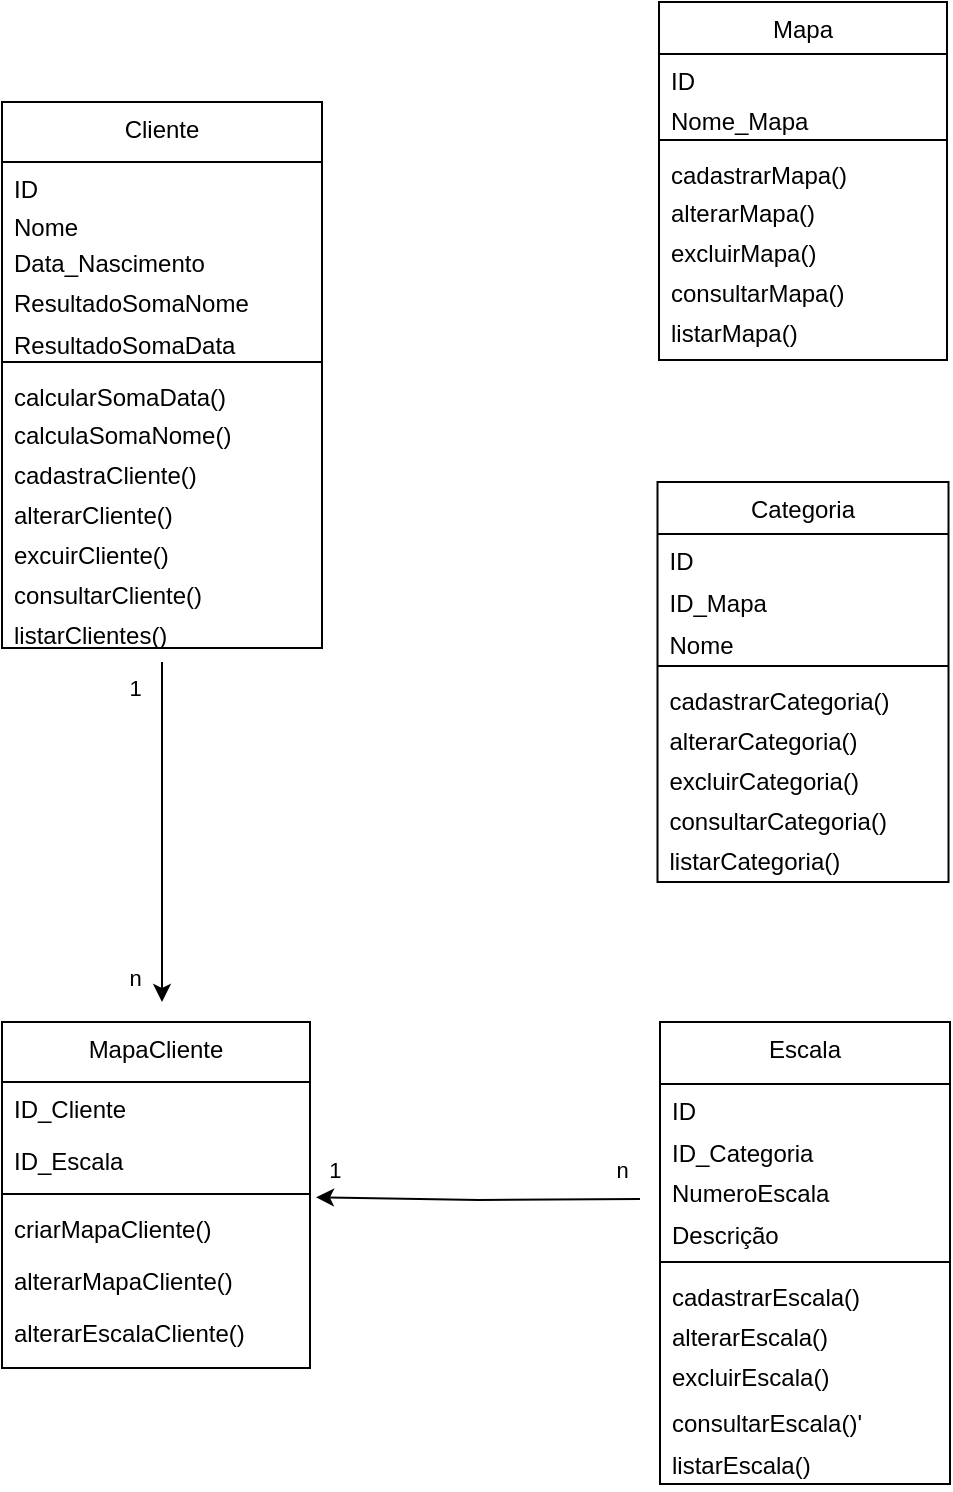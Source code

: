 <mxfile version="24.2.5" type="device">
  <diagram id="C5RBs43oDa-KdzZeNtuy" name="Page-1">
    <mxGraphModel dx="940" dy="495" grid="1" gridSize="10" guides="1" tooltips="1" connect="1" arrows="1" fold="1" page="1" pageScale="1" pageWidth="827" pageHeight="1169" math="0" shadow="0">
      <root>
        <mxCell id="WIyWlLk6GJQsqaUBKTNV-0" />
        <mxCell id="WIyWlLk6GJQsqaUBKTNV-1" parent="WIyWlLk6GJQsqaUBKTNV-0" />
        <mxCell id="pX2ytGnXNiyTnZfEMNxl-1" value="&lt;div align=&quot;left&quot;&gt;&lt;br&gt;&lt;/div&gt;&lt;div align=&quot;left&quot;&gt;1&amp;nbsp; &amp;nbsp;&amp;nbsp;&amp;nbsp;&amp;nbsp;&amp;nbsp; &lt;br&gt;&lt;/div&gt;&lt;div align=&quot;left&quot;&gt;&lt;br&gt;&lt;/div&gt;&lt;div align=&quot;left&quot;&gt;&lt;br&gt;&lt;/div&gt;&lt;div align=&quot;left&quot;&gt;&lt;br&gt;&lt;/div&gt;&lt;div align=&quot;left&quot;&gt;&lt;br&gt;&lt;/div&gt;&lt;div align=&quot;left&quot;&gt;&lt;br&gt;&lt;/div&gt;&lt;div align=&quot;left&quot;&gt;&lt;br&gt;&lt;/div&gt;&lt;div align=&quot;left&quot;&gt;&lt;br&gt;&lt;/div&gt;&lt;div align=&quot;left&quot;&gt;&lt;br&gt;&lt;/div&gt;&lt;div align=&quot;left&quot;&gt;&lt;br&gt;&lt;/div&gt;&lt;div align=&quot;left&quot;&gt;&lt;br&gt;&lt;/div&gt;&lt;div align=&quot;left&quot;&gt;n&amp;nbsp;&amp;nbsp;&amp;nbsp; &amp;nbsp; &amp;nbsp;&amp;nbsp;&amp;nbsp; &lt;br&gt;&lt;/div&gt;&amp;nbsp; " style="edgeStyle=orthogonalEdgeStyle;rounded=0;orthogonalLoop=1;jettySize=auto;html=1;exitX=0.5;exitY=1;exitDx=0;exitDy=0;labelBackgroundColor=none;fontColor=default;" parent="WIyWlLk6GJQsqaUBKTNV-1" edge="1">
          <mxGeometry x="0.007" relative="1" as="geometry">
            <mxPoint x="250" y="420" as="sourcePoint" />
            <mxPoint x="250" y="590" as="targetPoint" />
            <mxPoint as="offset" />
          </mxGeometry>
        </mxCell>
        <mxCell id="zkfFHV4jXpPFQw0GAbJ--0" value="Cliente&#xa;" style="swimlane;fontStyle=0;align=center;verticalAlign=top;childLayout=stackLayout;horizontal=1;startSize=30;horizontalStack=0;resizeParent=1;resizeLast=0;collapsible=1;marginBottom=0;rounded=0;shadow=0;strokeWidth=1;labelBackgroundColor=none;" parent="WIyWlLk6GJQsqaUBKTNV-1" vertex="1">
          <mxGeometry x="170" y="140" width="160" height="273" as="geometry">
            <mxRectangle x="230" y="140" width="160" height="26" as="alternateBounds" />
          </mxGeometry>
        </mxCell>
        <mxCell id="zkfFHV4jXpPFQw0GAbJ--1" value="ID" style="text;align=left;verticalAlign=top;spacingLeft=4;spacingRight=4;overflow=hidden;rotatable=0;points=[[0,0.5],[1,0.5]];portConstraint=eastwest;labelBackgroundColor=none;" parent="zkfFHV4jXpPFQw0GAbJ--0" vertex="1">
          <mxGeometry y="30" width="160" height="19" as="geometry" />
        </mxCell>
        <mxCell id="zkfFHV4jXpPFQw0GAbJ--2" value="Nome" style="text;align=left;verticalAlign=top;spacingLeft=4;spacingRight=4;overflow=hidden;rotatable=0;points=[[0,0.5],[1,0.5]];portConstraint=eastwest;rounded=0;shadow=0;html=0;labelBackgroundColor=none;" parent="zkfFHV4jXpPFQw0GAbJ--0" vertex="1">
          <mxGeometry y="49" width="160" height="18" as="geometry" />
        </mxCell>
        <mxCell id="zkfFHV4jXpPFQw0GAbJ--3" value="Data_Nascimento" style="text;align=left;verticalAlign=top;spacingLeft=4;spacingRight=4;overflow=hidden;rotatable=0;points=[[0,0.5],[1,0.5]];portConstraint=eastwest;rounded=0;shadow=0;html=0;labelBackgroundColor=none;" parent="zkfFHV4jXpPFQw0GAbJ--0" vertex="1">
          <mxGeometry y="67" width="160" height="20" as="geometry" />
        </mxCell>
        <mxCell id="6yD1eipwIXcD2cT2_Vt0-4" value="ResultadoSomaNome&#xa;" style="text;align=left;verticalAlign=top;spacingLeft=4;spacingRight=4;overflow=hidden;rotatable=0;points=[[0,0.5],[1,0.5]];portConstraint=eastwest;rounded=0;shadow=0;html=0;labelBackgroundColor=none;" parent="zkfFHV4jXpPFQw0GAbJ--0" vertex="1">
          <mxGeometry y="87" width="160" height="21" as="geometry" />
        </mxCell>
        <mxCell id="6yD1eipwIXcD2cT2_Vt0-5" value="ResultadoSomaData" style="text;align=left;verticalAlign=top;spacingLeft=4;spacingRight=4;overflow=hidden;rotatable=0;points=[[0,0.5],[1,0.5]];portConstraint=eastwest;rounded=0;shadow=0;html=0;labelBackgroundColor=none;" parent="zkfFHV4jXpPFQw0GAbJ--0" vertex="1">
          <mxGeometry y="108" width="160" height="18" as="geometry" />
        </mxCell>
        <mxCell id="zkfFHV4jXpPFQw0GAbJ--4" value="" style="line;html=1;strokeWidth=1;align=left;verticalAlign=middle;spacingTop=-1;spacingLeft=3;spacingRight=3;rotatable=0;labelPosition=right;points=[];portConstraint=eastwest;labelBackgroundColor=none;" parent="zkfFHV4jXpPFQw0GAbJ--0" vertex="1">
          <mxGeometry y="126" width="160" height="8" as="geometry" />
        </mxCell>
        <mxCell id="zkfFHV4jXpPFQw0GAbJ--5" value="calcularSomaData()&#xa;&#xa;&#xa;" style="text;align=left;verticalAlign=top;spacingLeft=4;spacingRight=4;overflow=hidden;rotatable=0;points=[[0,0.5],[1,0.5]];portConstraint=eastwest;labelBackgroundColor=none;" parent="zkfFHV4jXpPFQw0GAbJ--0" vertex="1">
          <mxGeometry y="134" width="160" height="19" as="geometry" />
        </mxCell>
        <mxCell id="-ab0ey44-m6u91hboCni-17" value="calculaSomaNome()&#xa;&#xa;&#xa;" style="text;align=left;verticalAlign=top;spacingLeft=4;spacingRight=4;overflow=hidden;rotatable=0;points=[[0,0.5],[1,0.5]];portConstraint=eastwest;labelBackgroundColor=none;" vertex="1" parent="zkfFHV4jXpPFQw0GAbJ--0">
          <mxGeometry y="153" width="160" height="20" as="geometry" />
        </mxCell>
        <mxCell id="-ab0ey44-m6u91hboCni-18" value="cadastraCliente()&#xa;" style="text;align=left;verticalAlign=top;spacingLeft=4;spacingRight=4;overflow=hidden;rotatable=0;points=[[0,0.5],[1,0.5]];portConstraint=eastwest;labelBackgroundColor=none;" vertex="1" parent="zkfFHV4jXpPFQw0GAbJ--0">
          <mxGeometry y="173" width="160" height="20" as="geometry" />
        </mxCell>
        <mxCell id="-ab0ey44-m6u91hboCni-20" value="alterarCliente()&#xa;&#xa;&#xa;" style="text;align=left;verticalAlign=top;spacingLeft=4;spacingRight=4;overflow=hidden;rotatable=0;points=[[0,0.5],[1,0.5]];portConstraint=eastwest;labelBackgroundColor=none;" vertex="1" parent="zkfFHV4jXpPFQw0GAbJ--0">
          <mxGeometry y="193" width="160" height="20" as="geometry" />
        </mxCell>
        <mxCell id="-ab0ey44-m6u91hboCni-19" value="excuirCliente()&#xa;&#xa;&#xa;" style="text;align=left;verticalAlign=top;spacingLeft=4;spacingRight=4;overflow=hidden;rotatable=0;points=[[0,0.5],[1,0.5]];portConstraint=eastwest;labelBackgroundColor=none;" vertex="1" parent="zkfFHV4jXpPFQw0GAbJ--0">
          <mxGeometry y="213" width="160" height="20" as="geometry" />
        </mxCell>
        <mxCell id="-ab0ey44-m6u91hboCni-21" value="consultarCliente()&#xa;&#xa;&#xa;" style="text;align=left;verticalAlign=top;spacingLeft=4;spacingRight=4;overflow=hidden;rotatable=0;points=[[0,0.5],[1,0.5]];portConstraint=eastwest;labelBackgroundColor=none;" vertex="1" parent="zkfFHV4jXpPFQw0GAbJ--0">
          <mxGeometry y="233" width="160" height="20" as="geometry" />
        </mxCell>
        <mxCell id="-ab0ey44-m6u91hboCni-22" value="listarClientes()&#xa;&#xa;&#xa;" style="text;align=left;verticalAlign=top;spacingLeft=4;spacingRight=4;overflow=hidden;rotatable=0;points=[[0,0.5],[1,0.5]];portConstraint=eastwest;labelBackgroundColor=none;" vertex="1" parent="zkfFHV4jXpPFQw0GAbJ--0">
          <mxGeometry y="253" width="160" height="20" as="geometry" />
        </mxCell>
        <mxCell id="zkfFHV4jXpPFQw0GAbJ--13" value="Mapa" style="swimlane;fontStyle=0;align=center;verticalAlign=top;childLayout=stackLayout;horizontal=1;startSize=26;horizontalStack=0;resizeParent=1;resizeLast=0;collapsible=1;marginBottom=0;rounded=0;shadow=0;strokeWidth=1;labelBackgroundColor=none;" parent="WIyWlLk6GJQsqaUBKTNV-1" vertex="1">
          <mxGeometry x="498.5" y="90" width="144" height="179" as="geometry">
            <mxRectangle x="340" y="380" width="170" height="26" as="alternateBounds" />
          </mxGeometry>
        </mxCell>
        <mxCell id="6yD1eipwIXcD2cT2_Vt0-22" value="ID" style="text;align=left;verticalAlign=top;spacingLeft=4;spacingRight=4;overflow=hidden;rotatable=0;points=[[0,0.5],[1,0.5]];portConstraint=eastwest;labelBackgroundColor=none;" parent="zkfFHV4jXpPFQw0GAbJ--13" vertex="1">
          <mxGeometry y="26" width="144" height="20" as="geometry" />
        </mxCell>
        <mxCell id="zkfFHV4jXpPFQw0GAbJ--14" value="Nome_Mapa" style="text;align=left;verticalAlign=top;spacingLeft=4;spacingRight=4;overflow=hidden;rotatable=0;points=[[0,0.5],[1,0.5]];portConstraint=eastwest;labelBackgroundColor=none;" parent="zkfFHV4jXpPFQw0GAbJ--13" vertex="1">
          <mxGeometry y="46" width="144" height="19" as="geometry" />
        </mxCell>
        <mxCell id="zkfFHV4jXpPFQw0GAbJ--15" value="" style="line;html=1;strokeWidth=1;align=left;verticalAlign=middle;spacingTop=-1;spacingLeft=3;spacingRight=3;rotatable=0;labelPosition=right;points=[];portConstraint=eastwest;labelBackgroundColor=none;" parent="zkfFHV4jXpPFQw0GAbJ--13" vertex="1">
          <mxGeometry y="65" width="144" height="8" as="geometry" />
        </mxCell>
        <mxCell id="-ab0ey44-m6u91hboCni-52" value="cadastrarMapa()" style="text;align=left;verticalAlign=top;spacingLeft=4;spacingRight=4;overflow=hidden;rotatable=0;points=[[0,0.5],[1,0.5]];portConstraint=eastwest;labelBackgroundColor=none;" vertex="1" parent="zkfFHV4jXpPFQw0GAbJ--13">
          <mxGeometry y="73" width="144" height="19" as="geometry" />
        </mxCell>
        <mxCell id="-ab0ey44-m6u91hboCni-53" value="alterarMapa()" style="text;align=left;verticalAlign=top;spacingLeft=4;spacingRight=4;overflow=hidden;rotatable=0;points=[[0,0.5],[1,0.5]];portConstraint=eastwest;labelBackgroundColor=none;" vertex="1" parent="zkfFHV4jXpPFQw0GAbJ--13">
          <mxGeometry y="92" width="144" height="20" as="geometry" />
        </mxCell>
        <mxCell id="-ab0ey44-m6u91hboCni-54" value="excluirMapa()" style="text;align=left;verticalAlign=top;spacingLeft=4;spacingRight=4;overflow=hidden;rotatable=0;points=[[0,0.5],[1,0.5]];portConstraint=eastwest;labelBackgroundColor=none;" vertex="1" parent="zkfFHV4jXpPFQw0GAbJ--13">
          <mxGeometry y="112" width="144" height="20" as="geometry" />
        </mxCell>
        <mxCell id="-ab0ey44-m6u91hboCni-55" value="consultarMapa()" style="text;align=left;verticalAlign=top;spacingLeft=4;spacingRight=4;overflow=hidden;rotatable=0;points=[[0,0.5],[1,0.5]];portConstraint=eastwest;labelBackgroundColor=none;" vertex="1" parent="zkfFHV4jXpPFQw0GAbJ--13">
          <mxGeometry y="132" width="144" height="20" as="geometry" />
        </mxCell>
        <mxCell id="-ab0ey44-m6u91hboCni-56" value="listarMapa()" style="text;align=left;verticalAlign=top;spacingLeft=4;spacingRight=4;overflow=hidden;rotatable=0;points=[[0,0.5],[1,0.5]];portConstraint=eastwest;labelBackgroundColor=none;" vertex="1" parent="zkfFHV4jXpPFQw0GAbJ--13">
          <mxGeometry y="152" width="144" height="20" as="geometry" />
        </mxCell>
        <mxCell id="zkfFHV4jXpPFQw0GAbJ--17" value="Categoria" style="swimlane;fontStyle=0;align=center;verticalAlign=top;childLayout=stackLayout;horizontal=1;startSize=26;horizontalStack=0;resizeParent=1;resizeLast=0;collapsible=1;marginBottom=0;rounded=0;shadow=0;strokeWidth=1;labelBackgroundColor=none;" parent="WIyWlLk6GJQsqaUBKTNV-1" vertex="1">
          <mxGeometry x="497.75" y="330" width="145.5" height="200" as="geometry">
            <mxRectangle x="550" y="140" width="160" height="26" as="alternateBounds" />
          </mxGeometry>
        </mxCell>
        <mxCell id="zkfFHV4jXpPFQw0GAbJ--18" value="ID" style="text;align=left;verticalAlign=top;spacingLeft=4;spacingRight=4;overflow=hidden;rotatable=0;points=[[0,0.5],[1,0.5]];portConstraint=eastwest;labelBackgroundColor=none;" parent="zkfFHV4jXpPFQw0GAbJ--17" vertex="1">
          <mxGeometry y="26" width="145.5" height="21" as="geometry" />
        </mxCell>
        <mxCell id="zkfFHV4jXpPFQw0GAbJ--19" value="ID_Mapa" style="text;align=left;verticalAlign=top;spacingLeft=4;spacingRight=4;overflow=hidden;rotatable=0;points=[[0,0.5],[1,0.5]];portConstraint=eastwest;rounded=0;shadow=0;html=0;labelBackgroundColor=none;" parent="zkfFHV4jXpPFQw0GAbJ--17" vertex="1">
          <mxGeometry y="47" width="145.5" height="21" as="geometry" />
        </mxCell>
        <mxCell id="zkfFHV4jXpPFQw0GAbJ--20" value="Nome" style="text;align=left;verticalAlign=top;spacingLeft=4;spacingRight=4;overflow=hidden;rotatable=0;points=[[0,0.5],[1,0.5]];portConstraint=eastwest;rounded=0;shadow=0;html=0;labelBackgroundColor=none;" parent="zkfFHV4jXpPFQw0GAbJ--17" vertex="1">
          <mxGeometry y="68" width="145.5" height="20" as="geometry" />
        </mxCell>
        <mxCell id="zkfFHV4jXpPFQw0GAbJ--23" value="" style="line;html=1;strokeWidth=1;align=left;verticalAlign=middle;spacingTop=-1;spacingLeft=3;spacingRight=3;rotatable=0;labelPosition=right;points=[];portConstraint=eastwest;labelBackgroundColor=none;" parent="zkfFHV4jXpPFQw0GAbJ--17" vertex="1">
          <mxGeometry y="88" width="145.5" height="8" as="geometry" />
        </mxCell>
        <mxCell id="-ab0ey44-m6u91hboCni-46" value="cadastrarCategoria()" style="text;align=left;verticalAlign=top;spacingLeft=4;spacingRight=4;overflow=hidden;rotatable=0;points=[[0,0.5],[1,0.5]];portConstraint=eastwest;labelBackgroundColor=none;" vertex="1" parent="zkfFHV4jXpPFQw0GAbJ--17">
          <mxGeometry y="96" width="145.5" height="20" as="geometry" />
        </mxCell>
        <mxCell id="-ab0ey44-m6u91hboCni-47" value="alterarCategoria()" style="text;align=left;verticalAlign=top;spacingLeft=4;spacingRight=4;overflow=hidden;rotatable=0;points=[[0,0.5],[1,0.5]];portConstraint=eastwest;labelBackgroundColor=none;" vertex="1" parent="zkfFHV4jXpPFQw0GAbJ--17">
          <mxGeometry y="116" width="145.5" height="20" as="geometry" />
        </mxCell>
        <mxCell id="-ab0ey44-m6u91hboCni-48" value="excluirCategoria()" style="text;align=left;verticalAlign=top;spacingLeft=4;spacingRight=4;overflow=hidden;rotatable=0;points=[[0,0.5],[1,0.5]];portConstraint=eastwest;labelBackgroundColor=none;" vertex="1" parent="zkfFHV4jXpPFQw0GAbJ--17">
          <mxGeometry y="136" width="145.5" height="20" as="geometry" />
        </mxCell>
        <mxCell id="-ab0ey44-m6u91hboCni-49" value="consultarCategoria()" style="text;align=left;verticalAlign=top;spacingLeft=4;spacingRight=4;overflow=hidden;rotatable=0;points=[[0,0.5],[1,0.5]];portConstraint=eastwest;labelBackgroundColor=none;" vertex="1" parent="zkfFHV4jXpPFQw0GAbJ--17">
          <mxGeometry y="156" width="145.5" height="20" as="geometry" />
        </mxCell>
        <mxCell id="-ab0ey44-m6u91hboCni-50" value="listarCategoria()" style="text;align=left;verticalAlign=top;spacingLeft=4;spacingRight=4;overflow=hidden;rotatable=0;points=[[0,0.5],[1,0.5]];portConstraint=eastwest;labelBackgroundColor=none;" vertex="1" parent="zkfFHV4jXpPFQw0GAbJ--17">
          <mxGeometry y="176" width="145.5" height="19" as="geometry" />
        </mxCell>
        <mxCell id="6yD1eipwIXcD2cT2_Vt0-7" value="MapaCliente" style="swimlane;fontStyle=0;align=center;verticalAlign=top;childLayout=stackLayout;horizontal=1;startSize=30;horizontalStack=0;resizeParent=1;resizeLast=0;collapsible=1;marginBottom=0;rounded=0;shadow=0;strokeWidth=1;labelBackgroundColor=none;" parent="WIyWlLk6GJQsqaUBKTNV-1" vertex="1">
          <mxGeometry x="170" y="600" width="154" height="173" as="geometry">
            <mxRectangle x="230" y="140" width="160" height="26" as="alternateBounds" />
          </mxGeometry>
        </mxCell>
        <mxCell id="6yD1eipwIXcD2cT2_Vt0-8" value="ID_Cliente" style="text;align=left;verticalAlign=top;spacingLeft=4;spacingRight=4;overflow=hidden;rotatable=0;points=[[0,0.5],[1,0.5]];portConstraint=eastwest;labelBackgroundColor=none;" parent="6yD1eipwIXcD2cT2_Vt0-7" vertex="1">
          <mxGeometry y="30" width="154" height="26" as="geometry" />
        </mxCell>
        <mxCell id="6yD1eipwIXcD2cT2_Vt0-9" value="ID_Escala&#xa;" style="text;align=left;verticalAlign=top;spacingLeft=4;spacingRight=4;overflow=hidden;rotatable=0;points=[[0,0.5],[1,0.5]];portConstraint=eastwest;rounded=0;shadow=0;html=0;labelBackgroundColor=none;" parent="6yD1eipwIXcD2cT2_Vt0-7" vertex="1">
          <mxGeometry y="56" width="154" height="26" as="geometry" />
        </mxCell>
        <mxCell id="6yD1eipwIXcD2cT2_Vt0-13" value="" style="line;html=1;strokeWidth=1;align=left;verticalAlign=middle;spacingTop=-1;spacingLeft=3;spacingRight=3;rotatable=0;labelPosition=right;points=[];portConstraint=eastwest;labelBackgroundColor=none;" parent="6yD1eipwIXcD2cT2_Vt0-7" vertex="1">
          <mxGeometry y="82" width="154" height="8" as="geometry" />
        </mxCell>
        <mxCell id="-ab0ey44-m6u91hboCni-23" value="criarMapaCliente()" style="text;align=left;verticalAlign=top;spacingLeft=4;spacingRight=4;overflow=hidden;rotatable=0;points=[[0,0.5],[1,0.5]];portConstraint=eastwest;rounded=0;shadow=0;html=0;labelBackgroundColor=none;" vertex="1" parent="6yD1eipwIXcD2cT2_Vt0-7">
          <mxGeometry y="90" width="154" height="26" as="geometry" />
        </mxCell>
        <mxCell id="-ab0ey44-m6u91hboCni-25" value="alterarMapaCliente()" style="text;align=left;verticalAlign=top;spacingLeft=4;spacingRight=4;overflow=hidden;rotatable=0;points=[[0,0.5],[1,0.5]];portConstraint=eastwest;rounded=0;shadow=0;html=0;labelBackgroundColor=none;" vertex="1" parent="6yD1eipwIXcD2cT2_Vt0-7">
          <mxGeometry y="116" width="154" height="26" as="geometry" />
        </mxCell>
        <mxCell id="-ab0ey44-m6u91hboCni-27" value="alterarEscalaCliente()" style="text;align=left;verticalAlign=top;spacingLeft=4;spacingRight=4;overflow=hidden;rotatable=0;points=[[0,0.5],[1,0.5]];portConstraint=eastwest;rounded=0;shadow=0;html=0;labelBackgroundColor=none;" vertex="1" parent="6yD1eipwIXcD2cT2_Vt0-7">
          <mxGeometry y="142" width="154" height="26" as="geometry" />
        </mxCell>
        <mxCell id="6yD1eipwIXcD2cT2_Vt0-23" value="Escala" style="swimlane;fontStyle=0;align=center;verticalAlign=top;childLayout=stackLayout;horizontal=1;startSize=31;horizontalStack=0;resizeParent=1;resizeLast=0;collapsible=1;marginBottom=0;rounded=0;shadow=0;strokeWidth=1;labelBackgroundColor=none;" parent="WIyWlLk6GJQsqaUBKTNV-1" vertex="1">
          <mxGeometry x="499" y="600" width="145" height="231" as="geometry">
            <mxRectangle x="500" y="360" width="160" height="26" as="alternateBounds" />
          </mxGeometry>
        </mxCell>
        <mxCell id="6yD1eipwIXcD2cT2_Vt0-24" value="ID" style="text;align=left;verticalAlign=top;spacingLeft=4;spacingRight=4;overflow=hidden;rotatable=0;points=[[0,0.5],[1,0.5]];portConstraint=eastwest;labelBackgroundColor=none;" parent="6yD1eipwIXcD2cT2_Vt0-23" vertex="1">
          <mxGeometry y="31" width="145" height="21" as="geometry" />
        </mxCell>
        <mxCell id="6yD1eipwIXcD2cT2_Vt0-25" value="ID_Categoria" style="text;align=left;verticalAlign=top;spacingLeft=4;spacingRight=4;overflow=hidden;rotatable=0;points=[[0,0.5],[1,0.5]];portConstraint=eastwest;rounded=0;shadow=0;html=0;labelBackgroundColor=none;" parent="6yD1eipwIXcD2cT2_Vt0-23" vertex="1">
          <mxGeometry y="52" width="145" height="20" as="geometry" />
        </mxCell>
        <mxCell id="6yD1eipwIXcD2cT2_Vt0-26" value="NumeroEscala&#xa;" style="text;align=left;verticalAlign=top;spacingLeft=4;spacingRight=4;overflow=hidden;rotatable=0;points=[[0,0.5],[1,0.5]];portConstraint=eastwest;rounded=0;shadow=0;html=0;labelBackgroundColor=none;" parent="6yD1eipwIXcD2cT2_Vt0-23" vertex="1">
          <mxGeometry y="72" width="145" height="21" as="geometry" />
        </mxCell>
        <mxCell id="6yD1eipwIXcD2cT2_Vt0-29" value="Descrição&#xa;" style="text;align=left;verticalAlign=top;spacingLeft=4;spacingRight=4;overflow=hidden;rotatable=0;points=[[0,0.5],[1,0.5]];portConstraint=eastwest;rounded=0;shadow=0;html=0;labelBackgroundColor=none;" parent="6yD1eipwIXcD2cT2_Vt0-23" vertex="1">
          <mxGeometry y="93" width="145" height="23" as="geometry" />
        </mxCell>
        <mxCell id="6yD1eipwIXcD2cT2_Vt0-27" value="" style="line;html=1;strokeWidth=1;align=left;verticalAlign=middle;spacingTop=-1;spacingLeft=3;spacingRight=3;rotatable=0;labelPosition=right;points=[];portConstraint=eastwest;labelBackgroundColor=none;" parent="6yD1eipwIXcD2cT2_Vt0-23" vertex="1">
          <mxGeometry y="116" width="145" height="8" as="geometry" />
        </mxCell>
        <mxCell id="6yD1eipwIXcD2cT2_Vt0-28" value="cadastrarEscala()" style="text;align=left;verticalAlign=top;spacingLeft=4;spacingRight=4;overflow=hidden;rotatable=0;points=[[0,0.5],[1,0.5]];portConstraint=eastwest;labelBackgroundColor=none;" parent="6yD1eipwIXcD2cT2_Vt0-23" vertex="1">
          <mxGeometry y="124" width="145" height="20" as="geometry" />
        </mxCell>
        <mxCell id="-ab0ey44-m6u91hboCni-28" value="alterarEscala()" style="text;align=left;verticalAlign=top;spacingLeft=4;spacingRight=4;overflow=hidden;rotatable=0;points=[[0,0.5],[1,0.5]];portConstraint=eastwest;rounded=0;shadow=0;html=0;labelBackgroundColor=none;" vertex="1" parent="6yD1eipwIXcD2cT2_Vt0-23">
          <mxGeometry y="144" width="145" height="20" as="geometry" />
        </mxCell>
        <mxCell id="-ab0ey44-m6u91hboCni-26" value="excluirEscala()" style="text;align=left;verticalAlign=top;spacingLeft=4;spacingRight=4;overflow=hidden;rotatable=0;points=[[0,0.5],[1,0.5]];portConstraint=eastwest;rounded=0;shadow=0;html=0;labelBackgroundColor=none;" vertex="1" parent="6yD1eipwIXcD2cT2_Vt0-23">
          <mxGeometry y="164" width="145" height="23" as="geometry" />
        </mxCell>
        <mxCell id="-ab0ey44-m6u91hboCni-30" value="consultarEscala()&#39;" style="text;align=left;verticalAlign=top;spacingLeft=4;spacingRight=4;overflow=hidden;rotatable=0;points=[[0,0.5],[1,0.5]];portConstraint=eastwest;rounded=0;shadow=0;html=0;labelBackgroundColor=none;" vertex="1" parent="6yD1eipwIXcD2cT2_Vt0-23">
          <mxGeometry y="187" width="145" height="21" as="geometry" />
        </mxCell>
        <mxCell id="-ab0ey44-m6u91hboCni-29" value="listarEscala()" style="text;align=left;verticalAlign=top;spacingLeft=4;spacingRight=4;overflow=hidden;rotatable=0;points=[[0,0.5],[1,0.5]];portConstraint=eastwest;rounded=0;shadow=0;html=0;labelBackgroundColor=none;" vertex="1" parent="6yD1eipwIXcD2cT2_Vt0-23">
          <mxGeometry y="208" width="145" height="23" as="geometry" />
        </mxCell>
        <mxCell id="-ab0ey44-m6u91hboCni-44" style="edgeStyle=orthogonalEdgeStyle;rounded=0;orthogonalLoop=1;jettySize=auto;html=1;entryX=1.05;entryY=-0.053;entryDx=0;entryDy=0;entryPerimeter=0;" edge="1" parent="WIyWlLk6GJQsqaUBKTNV-1">
          <mxGeometry relative="1" as="geometry">
            <mxPoint x="489" y="688.474" as="sourcePoint" />
            <mxPoint x="327" y="687.622" as="targetPoint" />
          </mxGeometry>
        </mxCell>
        <mxCell id="-ab0ey44-m6u91hboCni-45" value="1 &amp;nbsp;&amp;nbsp; &amp;nbsp; &amp;nbsp; &amp;nbsp; &amp;nbsp; &amp;nbsp; &amp;nbsp; &amp;nbsp; &amp;nbsp; &amp;nbsp; &amp;nbsp;&amp;nbsp;&amp;nbsp; &amp;nbsp; &amp;nbsp; &amp;nbsp; &amp;nbsp; &amp;nbsp; &amp;nbsp; &amp;nbsp; &amp;nbsp;&amp;nbsp; &amp;nbsp; n" style="edgeLabel;html=1;align=center;verticalAlign=middle;resizable=0;points=[];" vertex="1" connectable="0" parent="-ab0ey44-m6u91hboCni-44">
          <mxGeometry x="-0.031" y="-3" relative="1" as="geometry">
            <mxPoint x="-2" y="-12" as="offset" />
          </mxGeometry>
        </mxCell>
      </root>
    </mxGraphModel>
  </diagram>
</mxfile>
